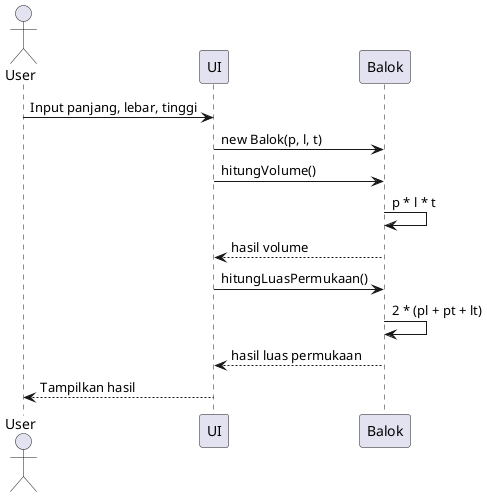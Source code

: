 @startuml
actor User
participant UI
participant Balok

User -> UI: Input panjang, lebar, tinggi
UI -> Balok: new Balok(p, l, t)
UI -> Balok: hitungVolume()
Balok -> Balok: p * l * t
Balok --> UI: hasil volume
UI -> Balok: hitungLuasPermukaan()
Balok -> Balok: 2 * (pl + pt + lt)
Balok --> UI: hasil luas permukaan
UI --> User: Tampilkan hasil
@enduml